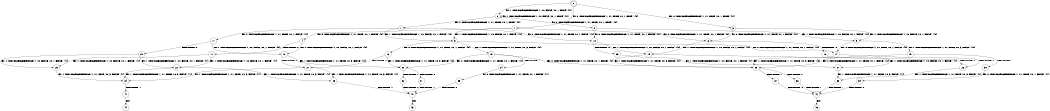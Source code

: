 digraph BCG {
size = "7, 10.5";
center = TRUE;
node [shape = circle];
0 [peripheries = 2];
0 -> 1 [label = "EX !0 !ATOMIC_EXCH_BRANCH (1, +1, TRUE, +0, 1, TRUE) !{0}"];
0 -> 2 [label = "EX !1 !ATOMIC_EXCH_BRANCH (1, +0, FALSE, +0, 1, TRUE) !{0}"];
0 -> 3 [label = "EX !0 !ATOMIC_EXCH_BRANCH (1, +1, TRUE, +0, 1, TRUE) !{0}"];
1 -> 4 [label = "EX !0 !ATOMIC_EXCH_BRANCH (1, +1, TRUE, +0, 1, FALSE) !{0}"];
1 -> 5 [label = "EX !1 !ATOMIC_EXCH_BRANCH (1, +0, FALSE, +0, 1, FALSE) !{0}"];
1 -> 6 [label = "EX !0 !ATOMIC_EXCH_BRANCH (1, +1, TRUE, +0, 1, FALSE) !{0}"];
2 -> 2 [label = "EX !1 !ATOMIC_EXCH_BRANCH (1, +0, FALSE, +0, 1, TRUE) !{0}"];
2 -> 7 [label = "EX !0 !ATOMIC_EXCH_BRANCH (1, +1, TRUE, +0, 1, TRUE) !{0}"];
2 -> 8 [label = "EX !0 !ATOMIC_EXCH_BRANCH (1, +1, TRUE, +0, 1, TRUE) !{0}"];
3 -> 9 [label = "EX !1 !ATOMIC_EXCH_BRANCH (1, +0, FALSE, +0, 1, FALSE) !{0}"];
3 -> 6 [label = "EX !0 !ATOMIC_EXCH_BRANCH (1, +1, TRUE, +0, 1, FALSE) !{0}"];
4 -> 10 [label = "EX !1 !ATOMIC_EXCH_BRANCH (1, +0, FALSE, +0, 1, FALSE) !{0}"];
4 -> 11 [label = "TERMINATE !0"];
5 -> 12 [label = "EX !0 !ATOMIC_EXCH_BRANCH (1, +1, TRUE, +0, 1, FALSE) !{0}"];
5 -> 13 [label = "EX !1 !ATOMIC_EXCH_BRANCH (1, +1, TRUE, +0, 3, FALSE) !{0}"];
5 -> 14 [label = "EX !0 !ATOMIC_EXCH_BRANCH (1, +1, TRUE, +0, 1, FALSE) !{0}"];
6 -> 15 [label = "EX !1 !ATOMIC_EXCH_BRANCH (1, +0, FALSE, +0, 1, FALSE) !{0}"];
6 -> 16 [label = "TERMINATE !0"];
7 -> 17 [label = "EX !0 !ATOMIC_EXCH_BRANCH (1, +1, TRUE, +0, 1, FALSE) !{0}"];
7 -> 5 [label = "EX !1 !ATOMIC_EXCH_BRANCH (1, +0, FALSE, +0, 1, FALSE) !{0}"];
7 -> 18 [label = "EX !0 !ATOMIC_EXCH_BRANCH (1, +1, TRUE, +0, 1, FALSE) !{0}"];
8 -> 9 [label = "EX !1 !ATOMIC_EXCH_BRANCH (1, +0, FALSE, +0, 1, FALSE) !{0}"];
8 -> 18 [label = "EX !0 !ATOMIC_EXCH_BRANCH (1, +1, TRUE, +0, 1, FALSE) !{0}"];
9 -> 19 [label = "EX !1 !ATOMIC_EXCH_BRANCH (1, +1, TRUE, +0, 3, FALSE) !{0}"];
9 -> 14 [label = "EX !0 !ATOMIC_EXCH_BRANCH (1, +1, TRUE, +0, 1, FALSE) !{0}"];
10 -> 20 [label = "EX !1 !ATOMIC_EXCH_BRANCH (1, +1, TRUE, +0, 3, FALSE) !{0}"];
10 -> 21 [label = "TERMINATE !0"];
11 -> 22 [label = "EX !1 !ATOMIC_EXCH_BRANCH (1, +0, FALSE, +0, 1, FALSE) !{1}"];
11 -> 23 [label = "EX !1 !ATOMIC_EXCH_BRANCH (1, +0, FALSE, +0, 1, FALSE) !{1}"];
12 -> 20 [label = "EX !1 !ATOMIC_EXCH_BRANCH (1, +1, TRUE, +0, 3, FALSE) !{0}"];
12 -> 21 [label = "TERMINATE !0"];
13 -> 20 [label = "EX !0 !ATOMIC_EXCH_BRANCH (1, +1, TRUE, +0, 1, FALSE) !{0}"];
13 -> 24 [label = "TERMINATE !1"];
13 -> 25 [label = "EX !0 !ATOMIC_EXCH_BRANCH (1, +1, TRUE, +0, 1, FALSE) !{0}"];
14 -> 25 [label = "EX !1 !ATOMIC_EXCH_BRANCH (1, +1, TRUE, +0, 3, FALSE) !{0}"];
14 -> 26 [label = "TERMINATE !0"];
15 -> 25 [label = "EX !1 !ATOMIC_EXCH_BRANCH (1, +1, TRUE, +0, 3, FALSE) !{0}"];
15 -> 26 [label = "TERMINATE !0"];
16 -> 27 [label = "EX !1 !ATOMIC_EXCH_BRANCH (1, +0, FALSE, +0, 1, FALSE) !{1}"];
17 -> 10 [label = "EX !1 !ATOMIC_EXCH_BRANCH (1, +0, FALSE, +0, 1, FALSE) !{0}"];
17 -> 28 [label = "TERMINATE !0"];
18 -> 15 [label = "EX !1 !ATOMIC_EXCH_BRANCH (1, +0, FALSE, +0, 1, FALSE) !{0}"];
18 -> 29 [label = "TERMINATE !0"];
19 -> 30 [label = "TERMINATE !1"];
19 -> 25 [label = "EX !0 !ATOMIC_EXCH_BRANCH (1, +1, TRUE, +0, 1, FALSE) !{0}"];
20 -> 31 [label = "TERMINATE !0"];
20 -> 32 [label = "TERMINATE !1"];
21 -> 33 [label = "EX !1 !ATOMIC_EXCH_BRANCH (1, +1, TRUE, +0, 3, FALSE) !{1}"];
21 -> 34 [label = "EX !1 !ATOMIC_EXCH_BRANCH (1, +1, TRUE, +0, 3, FALSE) !{1}"];
22 -> 33 [label = "EX !1 !ATOMIC_EXCH_BRANCH (1, +1, TRUE, +0, 3, FALSE) !{1}"];
22 -> 34 [label = "EX !1 !ATOMIC_EXCH_BRANCH (1, +1, TRUE, +0, 3, FALSE) !{1}"];
23 -> 34 [label = "EX !1 !ATOMIC_EXCH_BRANCH (1, +1, TRUE, +0, 3, FALSE) !{1}"];
24 -> 35 [label = "EX !0 !ATOMIC_EXCH_BRANCH (1, +1, TRUE, +0, 1, FALSE) !{1}"];
25 -> 36 [label = "TERMINATE !0"];
25 -> 37 [label = "TERMINATE !1"];
26 -> 38 [label = "EX !1 !ATOMIC_EXCH_BRANCH (1, +1, TRUE, +0, 3, FALSE) !{1}"];
27 -> 38 [label = "EX !1 !ATOMIC_EXCH_BRANCH (1, +1, TRUE, +0, 3, FALSE) !{1}"];
28 -> 22 [label = "EX !1 !ATOMIC_EXCH_BRANCH (1, +0, FALSE, +0, 1, FALSE) !{1}"];
28 -> 23 [label = "EX !1 !ATOMIC_EXCH_BRANCH (1, +0, FALSE, +0, 1, FALSE) !{1}"];
29 -> 27 [label = "EX !1 !ATOMIC_EXCH_BRANCH (1, +0, FALSE, +0, 1, FALSE) !{1}"];
30 -> 39 [label = "EX !0 !ATOMIC_EXCH_BRANCH (1, +1, TRUE, +0, 1, FALSE) !{1}"];
31 -> 40 [label = "TERMINATE !1"];
32 -> 40 [label = "TERMINATE !0"];
33 -> 40 [label = "TERMINATE !1"];
34 -> 41 [label = "TERMINATE !1"];
35 -> 40 [label = "TERMINATE !0"];
36 -> 42 [label = "TERMINATE !1"];
37 -> 42 [label = "TERMINATE !0"];
38 -> 42 [label = "TERMINATE !1"];
39 -> 42 [label = "TERMINATE !0"];
40 -> 43 [label = "exit"];
41 -> 44 [label = "exit"];
42 -> 45 [label = "exit"];
}
